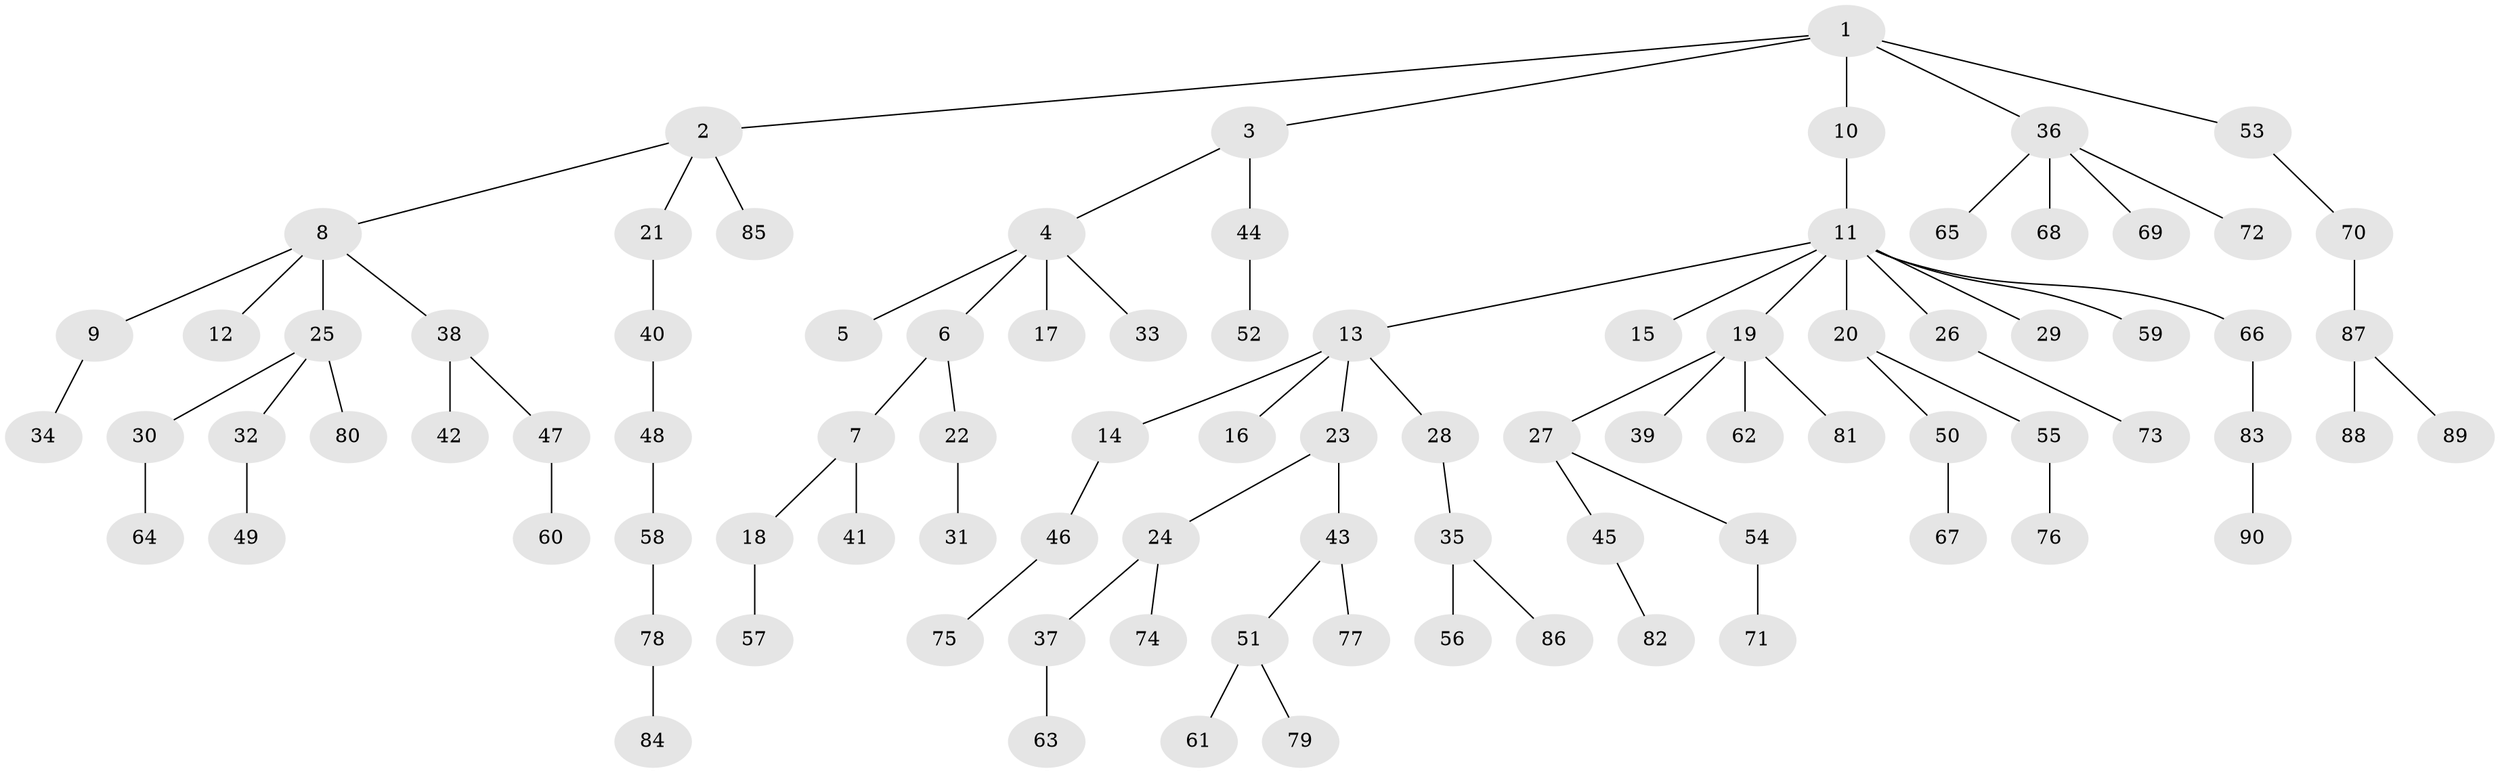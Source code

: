 // Generated by graph-tools (version 1.1) at 2025/02/03/09/25 03:02:23]
// undirected, 90 vertices, 89 edges
graph export_dot {
graph [start="1"]
  node [color=gray90,style=filled];
  1;
  2;
  3;
  4;
  5;
  6;
  7;
  8;
  9;
  10;
  11;
  12;
  13;
  14;
  15;
  16;
  17;
  18;
  19;
  20;
  21;
  22;
  23;
  24;
  25;
  26;
  27;
  28;
  29;
  30;
  31;
  32;
  33;
  34;
  35;
  36;
  37;
  38;
  39;
  40;
  41;
  42;
  43;
  44;
  45;
  46;
  47;
  48;
  49;
  50;
  51;
  52;
  53;
  54;
  55;
  56;
  57;
  58;
  59;
  60;
  61;
  62;
  63;
  64;
  65;
  66;
  67;
  68;
  69;
  70;
  71;
  72;
  73;
  74;
  75;
  76;
  77;
  78;
  79;
  80;
  81;
  82;
  83;
  84;
  85;
  86;
  87;
  88;
  89;
  90;
  1 -- 2;
  1 -- 3;
  1 -- 10;
  1 -- 36;
  1 -- 53;
  2 -- 8;
  2 -- 21;
  2 -- 85;
  3 -- 4;
  3 -- 44;
  4 -- 5;
  4 -- 6;
  4 -- 17;
  4 -- 33;
  6 -- 7;
  6 -- 22;
  7 -- 18;
  7 -- 41;
  8 -- 9;
  8 -- 12;
  8 -- 25;
  8 -- 38;
  9 -- 34;
  10 -- 11;
  11 -- 13;
  11 -- 15;
  11 -- 19;
  11 -- 20;
  11 -- 26;
  11 -- 29;
  11 -- 59;
  11 -- 66;
  13 -- 14;
  13 -- 16;
  13 -- 23;
  13 -- 28;
  14 -- 46;
  18 -- 57;
  19 -- 27;
  19 -- 39;
  19 -- 62;
  19 -- 81;
  20 -- 50;
  20 -- 55;
  21 -- 40;
  22 -- 31;
  23 -- 24;
  23 -- 43;
  24 -- 37;
  24 -- 74;
  25 -- 30;
  25 -- 32;
  25 -- 80;
  26 -- 73;
  27 -- 45;
  27 -- 54;
  28 -- 35;
  30 -- 64;
  32 -- 49;
  35 -- 56;
  35 -- 86;
  36 -- 65;
  36 -- 68;
  36 -- 69;
  36 -- 72;
  37 -- 63;
  38 -- 42;
  38 -- 47;
  40 -- 48;
  43 -- 51;
  43 -- 77;
  44 -- 52;
  45 -- 82;
  46 -- 75;
  47 -- 60;
  48 -- 58;
  50 -- 67;
  51 -- 61;
  51 -- 79;
  53 -- 70;
  54 -- 71;
  55 -- 76;
  58 -- 78;
  66 -- 83;
  70 -- 87;
  78 -- 84;
  83 -- 90;
  87 -- 88;
  87 -- 89;
}
